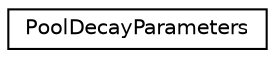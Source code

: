 digraph "Graphical Class Hierarchy"
{
 // LATEX_PDF_SIZE
  edge [fontname="Helvetica",fontsize="10",labelfontname="Helvetica",labelfontsize="10"];
  node [fontname="Helvetica",fontsize="10",shape=record];
  rankdir="LR";
  Node0 [label="PoolDecayParameters",height=0.2,width=0.4,color="black", fillcolor="white", style="filled",URL="$structmoja_1_1modules_1_1cbm_1_1PoolDecayParameters.html",tooltip=" "];
}
